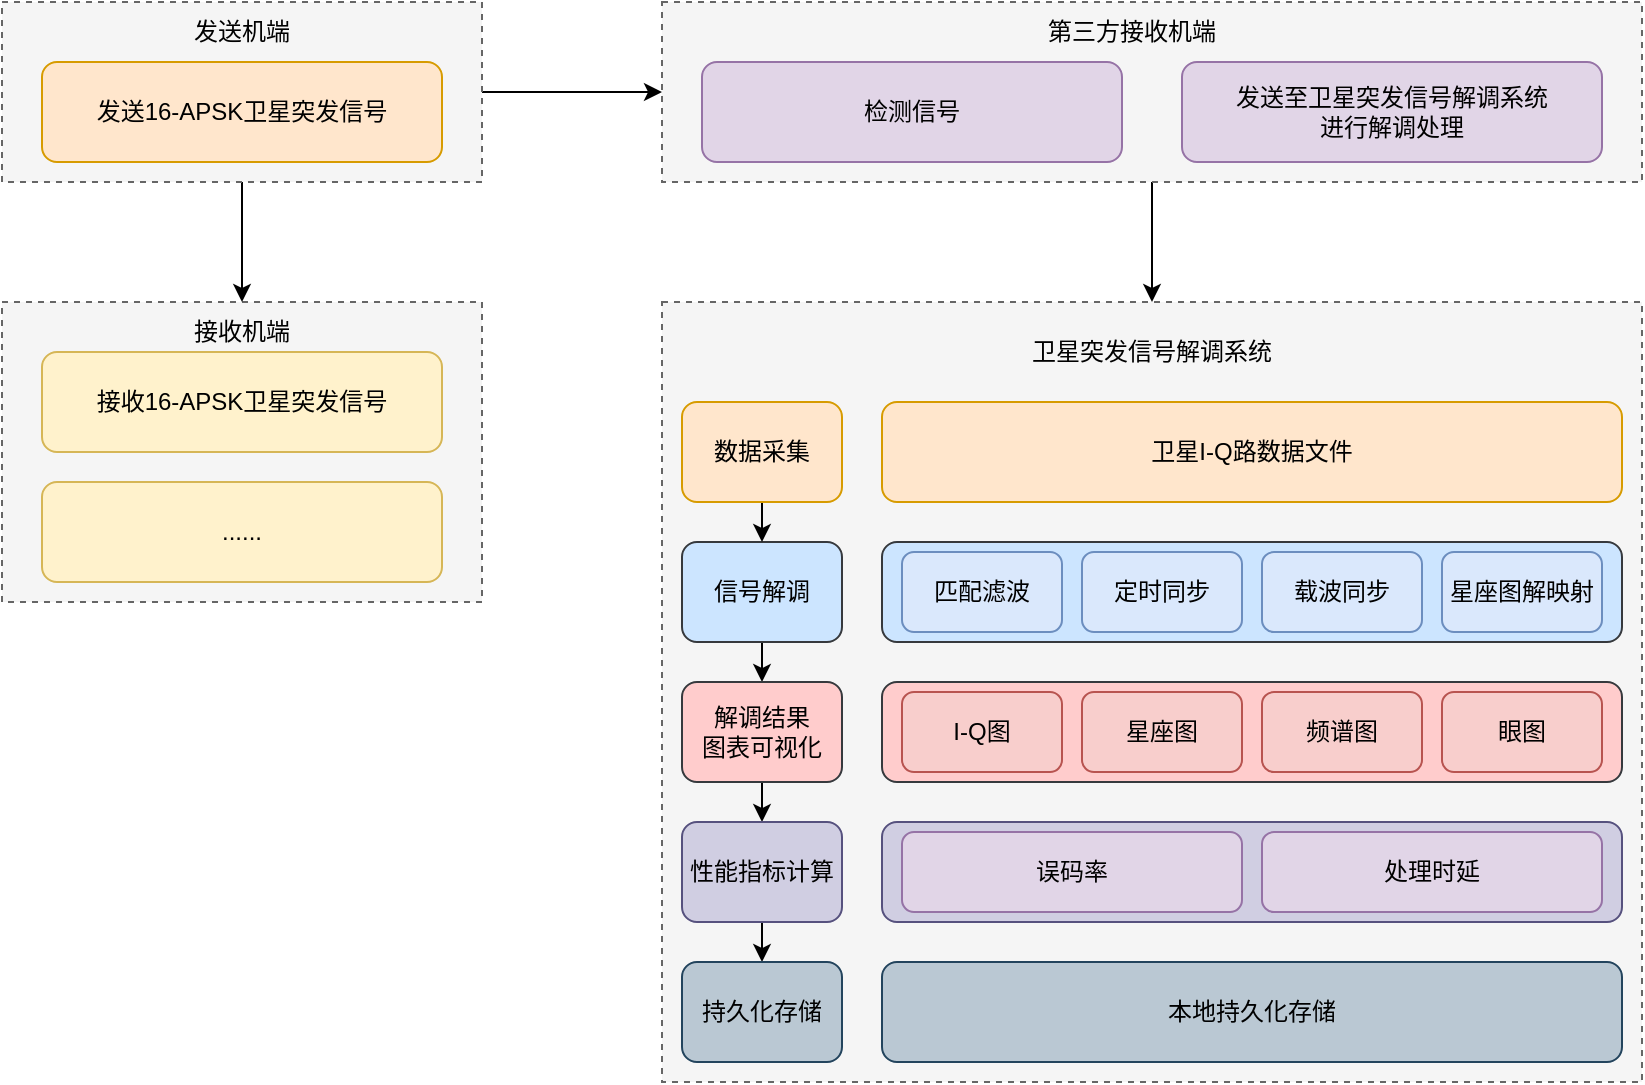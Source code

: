 <mxfile version="26.0.14">
  <diagram name="第 1 页" id="MffIheYmqDRWyhH1gzId">
    <mxGraphModel dx="1853" dy="650" grid="1" gridSize="10" guides="1" tooltips="1" connect="1" arrows="1" fold="1" page="1" pageScale="1" pageWidth="827" pageHeight="1169" math="0" shadow="0">
      <root>
        <mxCell id="0" />
        <mxCell id="1" parent="0" />
        <mxCell id="TnRLA4IP7PsxTOF_LZi9-47" style="edgeStyle=orthogonalEdgeStyle;rounded=0;orthogonalLoop=1;jettySize=auto;html=1;exitX=0.5;exitY=1;exitDx=0;exitDy=0;entryX=0.5;entryY=0;entryDx=0;entryDy=0;" parent="1" source="TnRLA4IP7PsxTOF_LZi9-31" target="TnRLA4IP7PsxTOF_LZi9-1" edge="1">
          <mxGeometry relative="1" as="geometry" />
        </mxCell>
        <mxCell id="TnRLA4IP7PsxTOF_LZi9-31" value="" style="rounded=0;whiteSpace=wrap;html=1;fillColor=#f5f5f5;fontColor=#333333;strokeColor=#666666;dashed=1;" parent="1" vertex="1">
          <mxGeometry x="290" y="160" width="490" height="90" as="geometry" />
        </mxCell>
        <mxCell id="TnRLA4IP7PsxTOF_LZi9-34" value="" style="rounded=0;whiteSpace=wrap;html=1;fillColor=#f5f5f5;fontColor=#333333;strokeColor=#666666;dashed=1;" parent="1" vertex="1">
          <mxGeometry x="-40" y="310" width="240" height="150" as="geometry" />
        </mxCell>
        <mxCell id="TnRLA4IP7PsxTOF_LZi9-39" style="edgeStyle=orthogonalEdgeStyle;rounded=0;orthogonalLoop=1;jettySize=auto;html=1;exitX=0.5;exitY=1;exitDx=0;exitDy=0;entryX=0.5;entryY=0;entryDx=0;entryDy=0;" parent="1" source="TnRLA4IP7PsxTOF_LZi9-33" target="TnRLA4IP7PsxTOF_LZi9-35" edge="1">
          <mxGeometry relative="1" as="geometry" />
        </mxCell>
        <mxCell id="TnRLA4IP7PsxTOF_LZi9-41" style="edgeStyle=orthogonalEdgeStyle;rounded=0;orthogonalLoop=1;jettySize=auto;html=1;exitX=1;exitY=0.5;exitDx=0;exitDy=0;entryX=0;entryY=0.5;entryDx=0;entryDy=0;" parent="1" source="TnRLA4IP7PsxTOF_LZi9-33" target="TnRLA4IP7PsxTOF_LZi9-31" edge="1">
          <mxGeometry relative="1" as="geometry" />
        </mxCell>
        <mxCell id="TnRLA4IP7PsxTOF_LZi9-33" value="" style="rounded=0;whiteSpace=wrap;html=1;fillColor=#f5f5f5;fontColor=#333333;strokeColor=#666666;dashed=1;" parent="1" vertex="1">
          <mxGeometry x="-40" y="160" width="240" height="90" as="geometry" />
        </mxCell>
        <mxCell id="TnRLA4IP7PsxTOF_LZi9-1" value="" style="rounded=0;whiteSpace=wrap;html=1;fillColor=#f5f5f5;fontColor=#333333;strokeColor=#666666;dashed=1;" parent="1" vertex="1">
          <mxGeometry x="290" y="310" width="490" height="390" as="geometry" />
        </mxCell>
        <mxCell id="TnRLA4IP7PsxTOF_LZi9-2" value="" style="rounded=1;whiteSpace=wrap;html=1;fillColor=#d0cee2;strokeColor=#56517e;" parent="1" vertex="1">
          <mxGeometry x="400" y="570" width="370" height="50" as="geometry" />
        </mxCell>
        <mxCell id="TnRLA4IP7PsxTOF_LZi9-3" value="" style="rounded=1;whiteSpace=wrap;html=1;fillColor=#ffcccc;strokeColor=#36393d;" parent="1" vertex="1">
          <mxGeometry x="400" y="500" width="370" height="50" as="geometry" />
        </mxCell>
        <mxCell id="TnRLA4IP7PsxTOF_LZi9-4" value="" style="rounded=1;whiteSpace=wrap;html=1;fillColor=#cce5ff;strokeColor=#36393d;" parent="1" vertex="1">
          <mxGeometry x="400" y="430" width="370" height="50" as="geometry" />
        </mxCell>
        <mxCell id="TnRLA4IP7PsxTOF_LZi9-5" value="卫星I-Q路数据文件" style="rounded=1;whiteSpace=wrap;html=1;fillColor=#ffe6cc;strokeColor=#d79b00;" parent="1" vertex="1">
          <mxGeometry x="400" y="360" width="370" height="50" as="geometry" />
        </mxCell>
        <mxCell id="TnRLA4IP7PsxTOF_LZi9-6" value="匹配滤波" style="rounded=1;whiteSpace=wrap;html=1;fillColor=#dae8fc;strokeColor=#6c8ebf;" parent="1" vertex="1">
          <mxGeometry x="410" y="435" width="80" height="40" as="geometry" />
        </mxCell>
        <mxCell id="TnRLA4IP7PsxTOF_LZi9-7" value="定时同步" style="rounded=1;whiteSpace=wrap;html=1;fillColor=#dae8fc;strokeColor=#6c8ebf;" parent="1" vertex="1">
          <mxGeometry x="500" y="435" width="80" height="40" as="geometry" />
        </mxCell>
        <mxCell id="TnRLA4IP7PsxTOF_LZi9-8" value="载波同步" style="rounded=1;whiteSpace=wrap;html=1;fillColor=#dae8fc;strokeColor=#6c8ebf;" parent="1" vertex="1">
          <mxGeometry x="590" y="435" width="80" height="40" as="geometry" />
        </mxCell>
        <mxCell id="TnRLA4IP7PsxTOF_LZi9-9" value="星座图解映射" style="rounded=1;whiteSpace=wrap;html=1;fillColor=#dae8fc;strokeColor=#6c8ebf;" parent="1" vertex="1">
          <mxGeometry x="680" y="435" width="80" height="40" as="geometry" />
        </mxCell>
        <mxCell id="TnRLA4IP7PsxTOF_LZi9-11" value="I-Q图" style="rounded=1;whiteSpace=wrap;html=1;fillColor=#f8cecc;strokeColor=#b85450;" parent="1" vertex="1">
          <mxGeometry x="410" y="505" width="80" height="40" as="geometry" />
        </mxCell>
        <mxCell id="TnRLA4IP7PsxTOF_LZi9-12" value="星座图" style="rounded=1;whiteSpace=wrap;html=1;fillColor=#f8cecc;strokeColor=#b85450;" parent="1" vertex="1">
          <mxGeometry x="500" y="505" width="80" height="40" as="geometry" />
        </mxCell>
        <mxCell id="TnRLA4IP7PsxTOF_LZi9-13" value="频谱图" style="rounded=1;whiteSpace=wrap;html=1;fillColor=#f8cecc;strokeColor=#b85450;" parent="1" vertex="1">
          <mxGeometry x="590" y="505" width="80" height="40" as="geometry" />
        </mxCell>
        <mxCell id="TnRLA4IP7PsxTOF_LZi9-14" value="眼图" style="rounded=1;whiteSpace=wrap;html=1;fillColor=#f8cecc;strokeColor=#b85450;" parent="1" vertex="1">
          <mxGeometry x="680" y="505" width="80" height="40" as="geometry" />
        </mxCell>
        <mxCell id="TnRLA4IP7PsxTOF_LZi9-15" style="edgeStyle=orthogonalEdgeStyle;rounded=0;orthogonalLoop=1;jettySize=auto;html=1;exitX=0.5;exitY=1;exitDx=0;exitDy=0;entryX=0.5;entryY=0;entryDx=0;entryDy=0;" parent="1" source="TnRLA4IP7PsxTOF_LZi9-16" target="TnRLA4IP7PsxTOF_LZi9-18" edge="1">
          <mxGeometry relative="1" as="geometry" />
        </mxCell>
        <mxCell id="TnRLA4IP7PsxTOF_LZi9-16" value="信号解调" style="rounded=1;whiteSpace=wrap;html=1;fillColor=#cce5ff;strokeColor=#36393d;" parent="1" vertex="1">
          <mxGeometry x="300" y="430" width="80" height="50" as="geometry" />
        </mxCell>
        <mxCell id="TnRLA4IP7PsxTOF_LZi9-17" style="edgeStyle=orthogonalEdgeStyle;rounded=0;orthogonalLoop=1;jettySize=auto;html=1;exitX=0.5;exitY=1;exitDx=0;exitDy=0;entryX=0.5;entryY=0;entryDx=0;entryDy=0;" parent="1" source="TnRLA4IP7PsxTOF_LZi9-18" target="TnRLA4IP7PsxTOF_LZi9-20" edge="1">
          <mxGeometry relative="1" as="geometry" />
        </mxCell>
        <mxCell id="TnRLA4IP7PsxTOF_LZi9-18" value="解调结果&lt;div&gt;图表可视化&lt;/div&gt;" style="rounded=1;whiteSpace=wrap;html=1;fillColor=#ffcccc;strokeColor=#36393d;" parent="1" vertex="1">
          <mxGeometry x="300" y="500" width="80" height="50" as="geometry" />
        </mxCell>
        <mxCell id="TnRLA4IP7PsxTOF_LZi9-19" style="edgeStyle=orthogonalEdgeStyle;rounded=0;orthogonalLoop=1;jettySize=auto;html=1;exitX=0.5;exitY=1;exitDx=0;exitDy=0;entryX=0.5;entryY=0;entryDx=0;entryDy=0;" parent="1" source="TnRLA4IP7PsxTOF_LZi9-20" target="TnRLA4IP7PsxTOF_LZi9-27" edge="1">
          <mxGeometry relative="1" as="geometry" />
        </mxCell>
        <mxCell id="TnRLA4IP7PsxTOF_LZi9-20" value="性能指标计算" style="rounded=1;whiteSpace=wrap;html=1;fillColor=#d0cee2;strokeColor=#56517e;" parent="1" vertex="1">
          <mxGeometry x="300" y="570" width="80" height="50" as="geometry" />
        </mxCell>
        <mxCell id="TnRLA4IP7PsxTOF_LZi9-21" style="edgeStyle=orthogonalEdgeStyle;rounded=0;orthogonalLoop=1;jettySize=auto;html=1;exitX=0.5;exitY=1;exitDx=0;exitDy=0;entryX=0.5;entryY=0;entryDx=0;entryDy=0;" parent="1" source="TnRLA4IP7PsxTOF_LZi9-22" target="TnRLA4IP7PsxTOF_LZi9-16" edge="1">
          <mxGeometry relative="1" as="geometry" />
        </mxCell>
        <mxCell id="TnRLA4IP7PsxTOF_LZi9-22" value="数据采集" style="rounded=1;whiteSpace=wrap;html=1;fillColor=#ffe6cc;strokeColor=#d79b00;" parent="1" vertex="1">
          <mxGeometry x="300" y="360" width="80" height="50" as="geometry" />
        </mxCell>
        <mxCell id="TnRLA4IP7PsxTOF_LZi9-24" value="误码率" style="rounded=1;whiteSpace=wrap;html=1;fillColor=#e1d5e7;strokeColor=#9673a6;" parent="1" vertex="1">
          <mxGeometry x="410" y="575" width="170" height="40" as="geometry" />
        </mxCell>
        <mxCell id="TnRLA4IP7PsxTOF_LZi9-25" value="处理时延" style="rounded=1;whiteSpace=wrap;html=1;fillColor=#e1d5e7;strokeColor=#9673a6;" parent="1" vertex="1">
          <mxGeometry x="590" y="575" width="170" height="40" as="geometry" />
        </mxCell>
        <mxCell id="TnRLA4IP7PsxTOF_LZi9-26" value="本地持久化存储" style="rounded=1;whiteSpace=wrap;html=1;fillColor=#bac8d3;strokeColor=#23445d;" parent="1" vertex="1">
          <mxGeometry x="400" y="640" width="370" height="50" as="geometry" />
        </mxCell>
        <mxCell id="TnRLA4IP7PsxTOF_LZi9-27" value="持久化存储" style="rounded=1;whiteSpace=wrap;html=1;fillColor=#bac8d3;strokeColor=#23445d;" parent="1" vertex="1">
          <mxGeometry x="300" y="640" width="80" height="50" as="geometry" />
        </mxCell>
        <mxCell id="TnRLA4IP7PsxTOF_LZi9-30" value="卫星突发信号解调系统" style="text;html=1;align=center;verticalAlign=middle;whiteSpace=wrap;rounded=0;" parent="1" vertex="1">
          <mxGeometry x="300" y="320" width="470" height="30" as="geometry" />
        </mxCell>
        <mxCell id="TnRLA4IP7PsxTOF_LZi9-32" value="发送机端" style="text;html=1;align=center;verticalAlign=middle;whiteSpace=wrap;rounded=0;" parent="1" vertex="1">
          <mxGeometry x="-40" y="160" width="240" height="30" as="geometry" />
        </mxCell>
        <mxCell id="TnRLA4IP7PsxTOF_LZi9-35" value="接收机端" style="text;html=1;align=center;verticalAlign=middle;whiteSpace=wrap;rounded=0;" parent="1" vertex="1">
          <mxGeometry x="-40" y="310" width="240" height="30" as="geometry" />
        </mxCell>
        <mxCell id="TnRLA4IP7PsxTOF_LZi9-36" value="发送16-APSK卫星突发信号" style="rounded=1;whiteSpace=wrap;html=1;fillColor=#ffe6cc;strokeColor=#d79b00;" parent="1" vertex="1">
          <mxGeometry x="-20" y="190" width="200" height="50" as="geometry" />
        </mxCell>
        <mxCell id="TnRLA4IP7PsxTOF_LZi9-37" value="接收16-APSK卫星突发信号" style="rounded=1;whiteSpace=wrap;html=1;fillColor=#fff2cc;strokeColor=#d6b656;" parent="1" vertex="1">
          <mxGeometry x="-20" y="335" width="200" height="50" as="geometry" />
        </mxCell>
        <mxCell id="TnRLA4IP7PsxTOF_LZi9-42" value="第三方接收机端" style="text;html=1;align=center;verticalAlign=middle;whiteSpace=wrap;rounded=0;" parent="1" vertex="1">
          <mxGeometry x="290" y="160" width="470" height="30" as="geometry" />
        </mxCell>
        <mxCell id="TnRLA4IP7PsxTOF_LZi9-43" value="检测信号" style="rounded=1;whiteSpace=wrap;html=1;fillColor=#e1d5e7;strokeColor=#9673a6;" parent="1" vertex="1">
          <mxGeometry x="310" y="190" width="210" height="50" as="geometry" />
        </mxCell>
        <mxCell id="TnRLA4IP7PsxTOF_LZi9-46" value="......" style="rounded=1;whiteSpace=wrap;html=1;fillColor=#fff2cc;strokeColor=#d6b656;" parent="1" vertex="1">
          <mxGeometry x="-20" y="400" width="200" height="50" as="geometry" />
        </mxCell>
        <mxCell id="zZpuzhnLeDzPA8Njsuxq-2" value="发送至卫星突发信号解调系统&lt;div&gt;进行解调处理&lt;/div&gt;" style="rounded=1;whiteSpace=wrap;html=1;fillColor=#e1d5e7;strokeColor=#9673a6;" vertex="1" parent="1">
          <mxGeometry x="550" y="190" width="210" height="50" as="geometry" />
        </mxCell>
      </root>
    </mxGraphModel>
  </diagram>
</mxfile>
